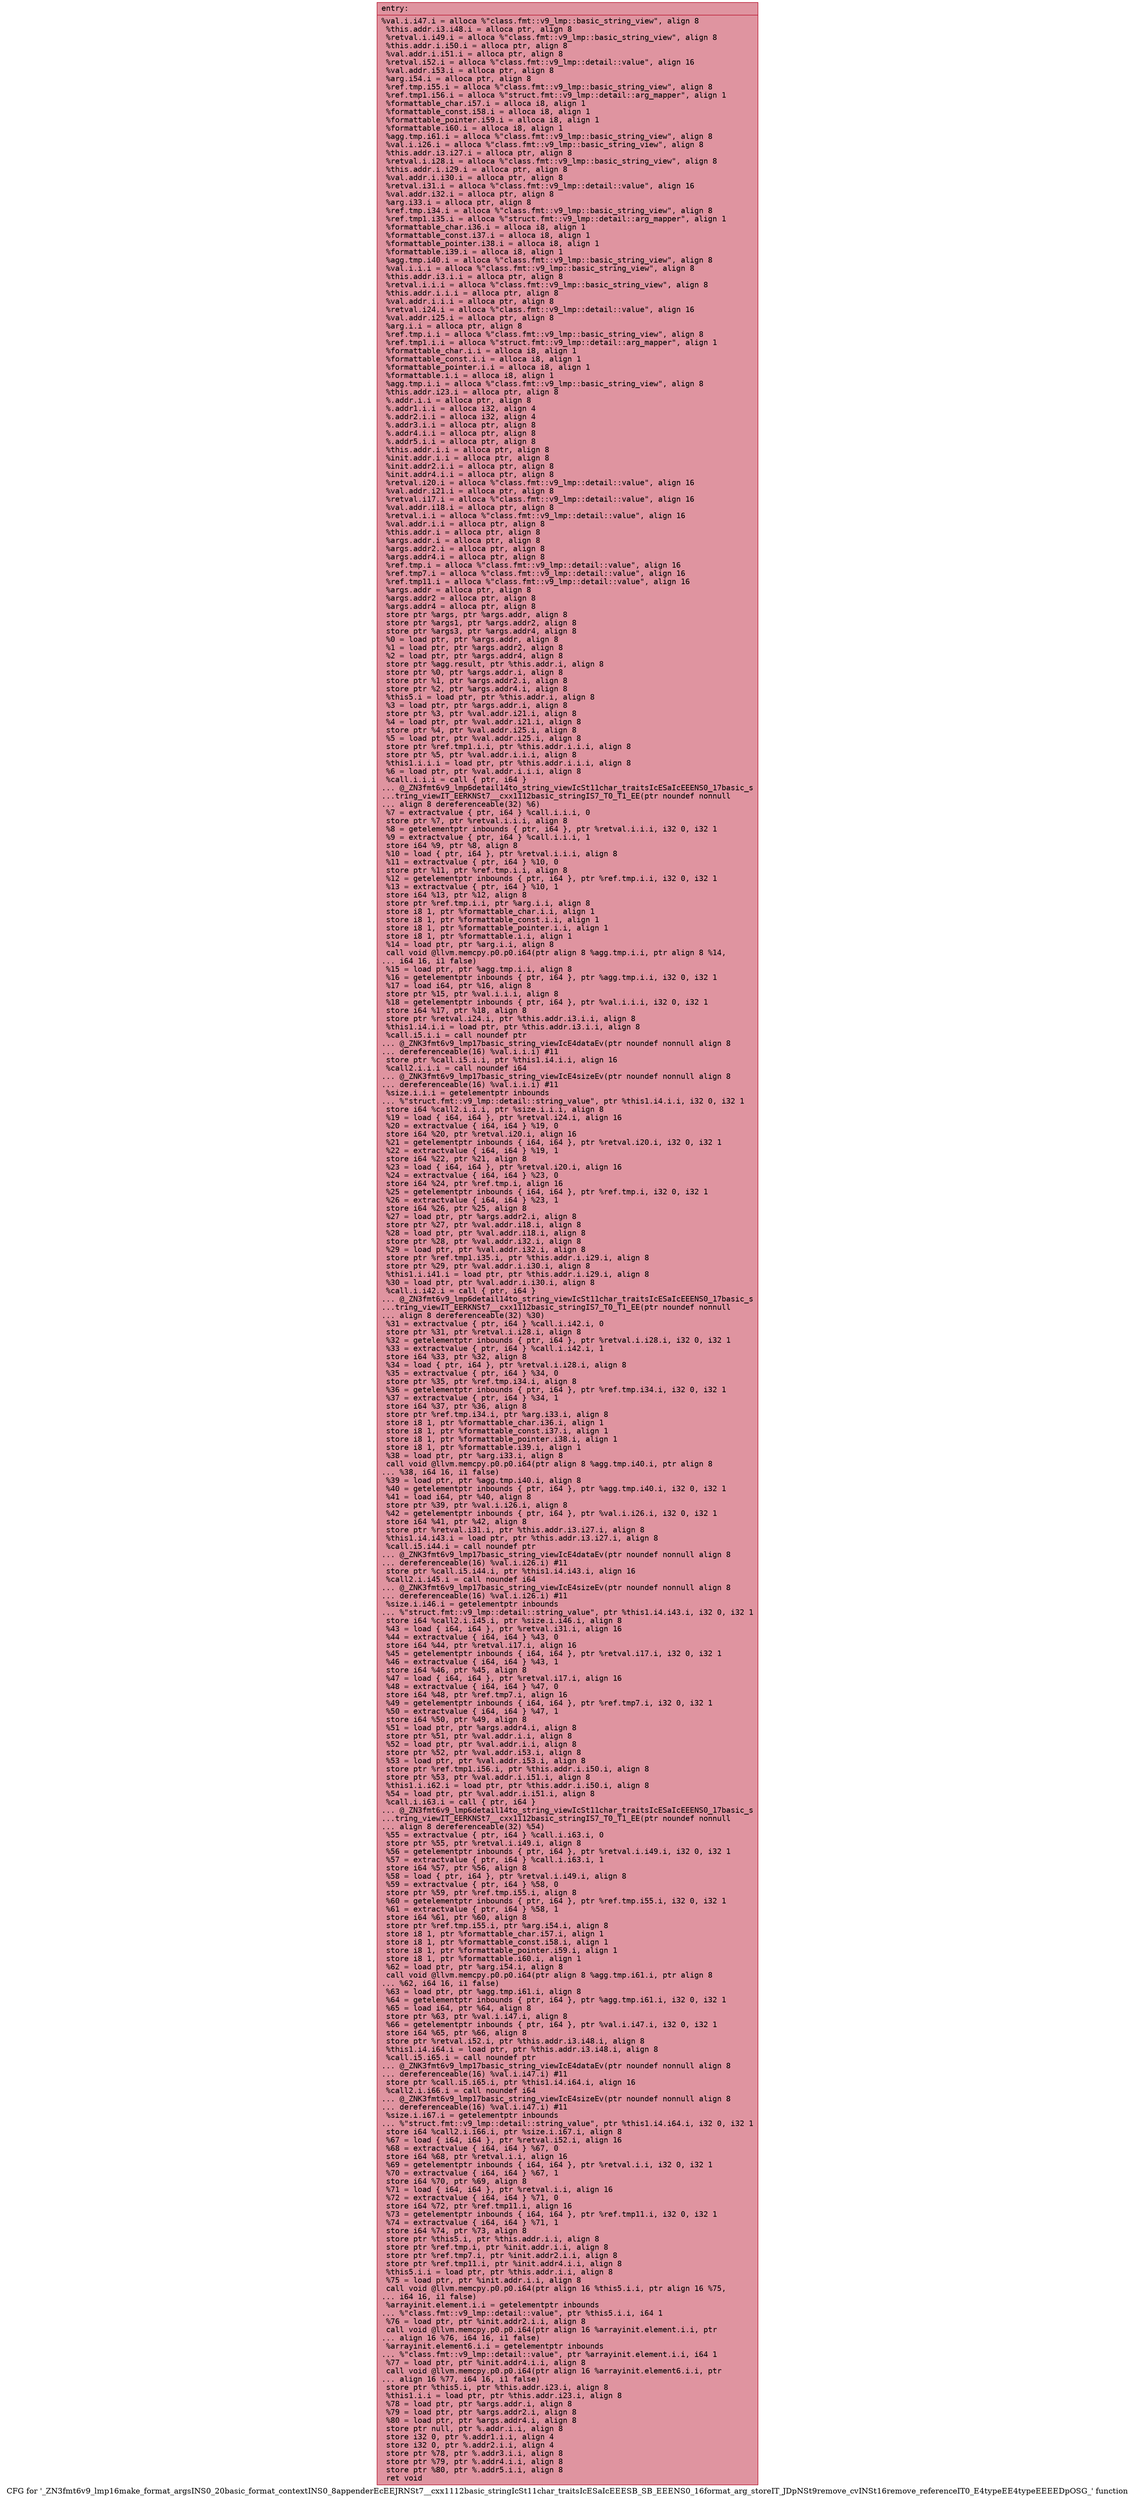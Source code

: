 digraph "CFG for '_ZN3fmt6v9_lmp16make_format_argsINS0_20basic_format_contextINS0_8appenderEcEEJRNSt7__cxx1112basic_stringIcSt11char_traitsIcESaIcEEESB_SB_EEENS0_16format_arg_storeIT_JDpNSt9remove_cvINSt16remove_referenceIT0_E4typeEE4typeEEEEDpOSG_' function" {
	label="CFG for '_ZN3fmt6v9_lmp16make_format_argsINS0_20basic_format_contextINS0_8appenderEcEEJRNSt7__cxx1112basic_stringIcSt11char_traitsIcESaIcEEESB_SB_EEENS0_16format_arg_storeIT_JDpNSt9remove_cvINSt16remove_referenceIT0_E4typeEE4typeEEEEDpOSG_' function";

	Node0x55acb5dc51e0 [shape=record,color="#b70d28ff", style=filled, fillcolor="#b70d2870" fontname="Courier",label="{entry:\l|  %val.i.i47.i = alloca %\"class.fmt::v9_lmp::basic_string_view\", align 8\l  %this.addr.i3.i48.i = alloca ptr, align 8\l  %retval.i.i49.i = alloca %\"class.fmt::v9_lmp::basic_string_view\", align 8\l  %this.addr.i.i50.i = alloca ptr, align 8\l  %val.addr.i.i51.i = alloca ptr, align 8\l  %retval.i52.i = alloca %\"class.fmt::v9_lmp::detail::value\", align 16\l  %val.addr.i53.i = alloca ptr, align 8\l  %arg.i54.i = alloca ptr, align 8\l  %ref.tmp.i55.i = alloca %\"class.fmt::v9_lmp::basic_string_view\", align 8\l  %ref.tmp1.i56.i = alloca %\"struct.fmt::v9_lmp::detail::arg_mapper\", align 1\l  %formattable_char.i57.i = alloca i8, align 1\l  %formattable_const.i58.i = alloca i8, align 1\l  %formattable_pointer.i59.i = alloca i8, align 1\l  %formattable.i60.i = alloca i8, align 1\l  %agg.tmp.i61.i = alloca %\"class.fmt::v9_lmp::basic_string_view\", align 8\l  %val.i.i26.i = alloca %\"class.fmt::v9_lmp::basic_string_view\", align 8\l  %this.addr.i3.i27.i = alloca ptr, align 8\l  %retval.i.i28.i = alloca %\"class.fmt::v9_lmp::basic_string_view\", align 8\l  %this.addr.i.i29.i = alloca ptr, align 8\l  %val.addr.i.i30.i = alloca ptr, align 8\l  %retval.i31.i = alloca %\"class.fmt::v9_lmp::detail::value\", align 16\l  %val.addr.i32.i = alloca ptr, align 8\l  %arg.i33.i = alloca ptr, align 8\l  %ref.tmp.i34.i = alloca %\"class.fmt::v9_lmp::basic_string_view\", align 8\l  %ref.tmp1.i35.i = alloca %\"struct.fmt::v9_lmp::detail::arg_mapper\", align 1\l  %formattable_char.i36.i = alloca i8, align 1\l  %formattable_const.i37.i = alloca i8, align 1\l  %formattable_pointer.i38.i = alloca i8, align 1\l  %formattable.i39.i = alloca i8, align 1\l  %agg.tmp.i40.i = alloca %\"class.fmt::v9_lmp::basic_string_view\", align 8\l  %val.i.i.i = alloca %\"class.fmt::v9_lmp::basic_string_view\", align 8\l  %this.addr.i3.i.i = alloca ptr, align 8\l  %retval.i.i.i = alloca %\"class.fmt::v9_lmp::basic_string_view\", align 8\l  %this.addr.i.i.i = alloca ptr, align 8\l  %val.addr.i.i.i = alloca ptr, align 8\l  %retval.i24.i = alloca %\"class.fmt::v9_lmp::detail::value\", align 16\l  %val.addr.i25.i = alloca ptr, align 8\l  %arg.i.i = alloca ptr, align 8\l  %ref.tmp.i.i = alloca %\"class.fmt::v9_lmp::basic_string_view\", align 8\l  %ref.tmp1.i.i = alloca %\"struct.fmt::v9_lmp::detail::arg_mapper\", align 1\l  %formattable_char.i.i = alloca i8, align 1\l  %formattable_const.i.i = alloca i8, align 1\l  %formattable_pointer.i.i = alloca i8, align 1\l  %formattable.i.i = alloca i8, align 1\l  %agg.tmp.i.i = alloca %\"class.fmt::v9_lmp::basic_string_view\", align 8\l  %this.addr.i23.i = alloca ptr, align 8\l  %.addr.i.i = alloca ptr, align 8\l  %.addr1.i.i = alloca i32, align 4\l  %.addr2.i.i = alloca i32, align 4\l  %.addr3.i.i = alloca ptr, align 8\l  %.addr4.i.i = alloca ptr, align 8\l  %.addr5.i.i = alloca ptr, align 8\l  %this.addr.i.i = alloca ptr, align 8\l  %init.addr.i.i = alloca ptr, align 8\l  %init.addr2.i.i = alloca ptr, align 8\l  %init.addr4.i.i = alloca ptr, align 8\l  %retval.i20.i = alloca %\"class.fmt::v9_lmp::detail::value\", align 16\l  %val.addr.i21.i = alloca ptr, align 8\l  %retval.i17.i = alloca %\"class.fmt::v9_lmp::detail::value\", align 16\l  %val.addr.i18.i = alloca ptr, align 8\l  %retval.i.i = alloca %\"class.fmt::v9_lmp::detail::value\", align 16\l  %val.addr.i.i = alloca ptr, align 8\l  %this.addr.i = alloca ptr, align 8\l  %args.addr.i = alloca ptr, align 8\l  %args.addr2.i = alloca ptr, align 8\l  %args.addr4.i = alloca ptr, align 8\l  %ref.tmp.i = alloca %\"class.fmt::v9_lmp::detail::value\", align 16\l  %ref.tmp7.i = alloca %\"class.fmt::v9_lmp::detail::value\", align 16\l  %ref.tmp11.i = alloca %\"class.fmt::v9_lmp::detail::value\", align 16\l  %args.addr = alloca ptr, align 8\l  %args.addr2 = alloca ptr, align 8\l  %args.addr4 = alloca ptr, align 8\l  store ptr %args, ptr %args.addr, align 8\l  store ptr %args1, ptr %args.addr2, align 8\l  store ptr %args3, ptr %args.addr4, align 8\l  %0 = load ptr, ptr %args.addr, align 8\l  %1 = load ptr, ptr %args.addr2, align 8\l  %2 = load ptr, ptr %args.addr4, align 8\l  store ptr %agg.result, ptr %this.addr.i, align 8\l  store ptr %0, ptr %args.addr.i, align 8\l  store ptr %1, ptr %args.addr2.i, align 8\l  store ptr %2, ptr %args.addr4.i, align 8\l  %this5.i = load ptr, ptr %this.addr.i, align 8\l  %3 = load ptr, ptr %args.addr.i, align 8\l  store ptr %3, ptr %val.addr.i21.i, align 8\l  %4 = load ptr, ptr %val.addr.i21.i, align 8\l  store ptr %4, ptr %val.addr.i25.i, align 8\l  %5 = load ptr, ptr %val.addr.i25.i, align 8\l  store ptr %ref.tmp1.i.i, ptr %this.addr.i.i.i, align 8\l  store ptr %5, ptr %val.addr.i.i.i, align 8\l  %this1.i.i.i = load ptr, ptr %this.addr.i.i.i, align 8\l  %6 = load ptr, ptr %val.addr.i.i.i, align 8\l  %call.i.i.i = call \{ ptr, i64 \}\l... @_ZN3fmt6v9_lmp6detail14to_string_viewIcSt11char_traitsIcESaIcEEENS0_17basic_s\l...tring_viewIT_EERKNSt7__cxx1112basic_stringIS7_T0_T1_EE(ptr noundef nonnull\l... align 8 dereferenceable(32) %6)\l  %7 = extractvalue \{ ptr, i64 \} %call.i.i.i, 0\l  store ptr %7, ptr %retval.i.i.i, align 8\l  %8 = getelementptr inbounds \{ ptr, i64 \}, ptr %retval.i.i.i, i32 0, i32 1\l  %9 = extractvalue \{ ptr, i64 \} %call.i.i.i, 1\l  store i64 %9, ptr %8, align 8\l  %10 = load \{ ptr, i64 \}, ptr %retval.i.i.i, align 8\l  %11 = extractvalue \{ ptr, i64 \} %10, 0\l  store ptr %11, ptr %ref.tmp.i.i, align 8\l  %12 = getelementptr inbounds \{ ptr, i64 \}, ptr %ref.tmp.i.i, i32 0, i32 1\l  %13 = extractvalue \{ ptr, i64 \} %10, 1\l  store i64 %13, ptr %12, align 8\l  store ptr %ref.tmp.i.i, ptr %arg.i.i, align 8\l  store i8 1, ptr %formattable_char.i.i, align 1\l  store i8 1, ptr %formattable_const.i.i, align 1\l  store i8 1, ptr %formattable_pointer.i.i, align 1\l  store i8 1, ptr %formattable.i.i, align 1\l  %14 = load ptr, ptr %arg.i.i, align 8\l  call void @llvm.memcpy.p0.p0.i64(ptr align 8 %agg.tmp.i.i, ptr align 8 %14,\l... i64 16, i1 false)\l  %15 = load ptr, ptr %agg.tmp.i.i, align 8\l  %16 = getelementptr inbounds \{ ptr, i64 \}, ptr %agg.tmp.i.i, i32 0, i32 1\l  %17 = load i64, ptr %16, align 8\l  store ptr %15, ptr %val.i.i.i, align 8\l  %18 = getelementptr inbounds \{ ptr, i64 \}, ptr %val.i.i.i, i32 0, i32 1\l  store i64 %17, ptr %18, align 8\l  store ptr %retval.i24.i, ptr %this.addr.i3.i.i, align 8\l  %this1.i4.i.i = load ptr, ptr %this.addr.i3.i.i, align 8\l  %call.i5.i.i = call noundef ptr\l... @_ZNK3fmt6v9_lmp17basic_string_viewIcE4dataEv(ptr noundef nonnull align 8\l... dereferenceable(16) %val.i.i.i) #11\l  store ptr %call.i5.i.i, ptr %this1.i4.i.i, align 16\l  %call2.i.i.i = call noundef i64\l... @_ZNK3fmt6v9_lmp17basic_string_viewIcE4sizeEv(ptr noundef nonnull align 8\l... dereferenceable(16) %val.i.i.i) #11\l  %size.i.i.i = getelementptr inbounds\l... %\"struct.fmt::v9_lmp::detail::string_value\", ptr %this1.i4.i.i, i32 0, i32 1\l  store i64 %call2.i.i.i, ptr %size.i.i.i, align 8\l  %19 = load \{ i64, i64 \}, ptr %retval.i24.i, align 16\l  %20 = extractvalue \{ i64, i64 \} %19, 0\l  store i64 %20, ptr %retval.i20.i, align 16\l  %21 = getelementptr inbounds \{ i64, i64 \}, ptr %retval.i20.i, i32 0, i32 1\l  %22 = extractvalue \{ i64, i64 \} %19, 1\l  store i64 %22, ptr %21, align 8\l  %23 = load \{ i64, i64 \}, ptr %retval.i20.i, align 16\l  %24 = extractvalue \{ i64, i64 \} %23, 0\l  store i64 %24, ptr %ref.tmp.i, align 16\l  %25 = getelementptr inbounds \{ i64, i64 \}, ptr %ref.tmp.i, i32 0, i32 1\l  %26 = extractvalue \{ i64, i64 \} %23, 1\l  store i64 %26, ptr %25, align 8\l  %27 = load ptr, ptr %args.addr2.i, align 8\l  store ptr %27, ptr %val.addr.i18.i, align 8\l  %28 = load ptr, ptr %val.addr.i18.i, align 8\l  store ptr %28, ptr %val.addr.i32.i, align 8\l  %29 = load ptr, ptr %val.addr.i32.i, align 8\l  store ptr %ref.tmp1.i35.i, ptr %this.addr.i.i29.i, align 8\l  store ptr %29, ptr %val.addr.i.i30.i, align 8\l  %this1.i.i41.i = load ptr, ptr %this.addr.i.i29.i, align 8\l  %30 = load ptr, ptr %val.addr.i.i30.i, align 8\l  %call.i.i42.i = call \{ ptr, i64 \}\l... @_ZN3fmt6v9_lmp6detail14to_string_viewIcSt11char_traitsIcESaIcEEENS0_17basic_s\l...tring_viewIT_EERKNSt7__cxx1112basic_stringIS7_T0_T1_EE(ptr noundef nonnull\l... align 8 dereferenceable(32) %30)\l  %31 = extractvalue \{ ptr, i64 \} %call.i.i42.i, 0\l  store ptr %31, ptr %retval.i.i28.i, align 8\l  %32 = getelementptr inbounds \{ ptr, i64 \}, ptr %retval.i.i28.i, i32 0, i32 1\l  %33 = extractvalue \{ ptr, i64 \} %call.i.i42.i, 1\l  store i64 %33, ptr %32, align 8\l  %34 = load \{ ptr, i64 \}, ptr %retval.i.i28.i, align 8\l  %35 = extractvalue \{ ptr, i64 \} %34, 0\l  store ptr %35, ptr %ref.tmp.i34.i, align 8\l  %36 = getelementptr inbounds \{ ptr, i64 \}, ptr %ref.tmp.i34.i, i32 0, i32 1\l  %37 = extractvalue \{ ptr, i64 \} %34, 1\l  store i64 %37, ptr %36, align 8\l  store ptr %ref.tmp.i34.i, ptr %arg.i33.i, align 8\l  store i8 1, ptr %formattable_char.i36.i, align 1\l  store i8 1, ptr %formattable_const.i37.i, align 1\l  store i8 1, ptr %formattable_pointer.i38.i, align 1\l  store i8 1, ptr %formattable.i39.i, align 1\l  %38 = load ptr, ptr %arg.i33.i, align 8\l  call void @llvm.memcpy.p0.p0.i64(ptr align 8 %agg.tmp.i40.i, ptr align 8\l... %38, i64 16, i1 false)\l  %39 = load ptr, ptr %agg.tmp.i40.i, align 8\l  %40 = getelementptr inbounds \{ ptr, i64 \}, ptr %agg.tmp.i40.i, i32 0, i32 1\l  %41 = load i64, ptr %40, align 8\l  store ptr %39, ptr %val.i.i26.i, align 8\l  %42 = getelementptr inbounds \{ ptr, i64 \}, ptr %val.i.i26.i, i32 0, i32 1\l  store i64 %41, ptr %42, align 8\l  store ptr %retval.i31.i, ptr %this.addr.i3.i27.i, align 8\l  %this1.i4.i43.i = load ptr, ptr %this.addr.i3.i27.i, align 8\l  %call.i5.i44.i = call noundef ptr\l... @_ZNK3fmt6v9_lmp17basic_string_viewIcE4dataEv(ptr noundef nonnull align 8\l... dereferenceable(16) %val.i.i26.i) #11\l  store ptr %call.i5.i44.i, ptr %this1.i4.i43.i, align 16\l  %call2.i.i45.i = call noundef i64\l... @_ZNK3fmt6v9_lmp17basic_string_viewIcE4sizeEv(ptr noundef nonnull align 8\l... dereferenceable(16) %val.i.i26.i) #11\l  %size.i.i46.i = getelementptr inbounds\l... %\"struct.fmt::v9_lmp::detail::string_value\", ptr %this1.i4.i43.i, i32 0, i32 1\l  store i64 %call2.i.i45.i, ptr %size.i.i46.i, align 8\l  %43 = load \{ i64, i64 \}, ptr %retval.i31.i, align 16\l  %44 = extractvalue \{ i64, i64 \} %43, 0\l  store i64 %44, ptr %retval.i17.i, align 16\l  %45 = getelementptr inbounds \{ i64, i64 \}, ptr %retval.i17.i, i32 0, i32 1\l  %46 = extractvalue \{ i64, i64 \} %43, 1\l  store i64 %46, ptr %45, align 8\l  %47 = load \{ i64, i64 \}, ptr %retval.i17.i, align 16\l  %48 = extractvalue \{ i64, i64 \} %47, 0\l  store i64 %48, ptr %ref.tmp7.i, align 16\l  %49 = getelementptr inbounds \{ i64, i64 \}, ptr %ref.tmp7.i, i32 0, i32 1\l  %50 = extractvalue \{ i64, i64 \} %47, 1\l  store i64 %50, ptr %49, align 8\l  %51 = load ptr, ptr %args.addr4.i, align 8\l  store ptr %51, ptr %val.addr.i.i, align 8\l  %52 = load ptr, ptr %val.addr.i.i, align 8\l  store ptr %52, ptr %val.addr.i53.i, align 8\l  %53 = load ptr, ptr %val.addr.i53.i, align 8\l  store ptr %ref.tmp1.i56.i, ptr %this.addr.i.i50.i, align 8\l  store ptr %53, ptr %val.addr.i.i51.i, align 8\l  %this1.i.i62.i = load ptr, ptr %this.addr.i.i50.i, align 8\l  %54 = load ptr, ptr %val.addr.i.i51.i, align 8\l  %call.i.i63.i = call \{ ptr, i64 \}\l... @_ZN3fmt6v9_lmp6detail14to_string_viewIcSt11char_traitsIcESaIcEEENS0_17basic_s\l...tring_viewIT_EERKNSt7__cxx1112basic_stringIS7_T0_T1_EE(ptr noundef nonnull\l... align 8 dereferenceable(32) %54)\l  %55 = extractvalue \{ ptr, i64 \} %call.i.i63.i, 0\l  store ptr %55, ptr %retval.i.i49.i, align 8\l  %56 = getelementptr inbounds \{ ptr, i64 \}, ptr %retval.i.i49.i, i32 0, i32 1\l  %57 = extractvalue \{ ptr, i64 \} %call.i.i63.i, 1\l  store i64 %57, ptr %56, align 8\l  %58 = load \{ ptr, i64 \}, ptr %retval.i.i49.i, align 8\l  %59 = extractvalue \{ ptr, i64 \} %58, 0\l  store ptr %59, ptr %ref.tmp.i55.i, align 8\l  %60 = getelementptr inbounds \{ ptr, i64 \}, ptr %ref.tmp.i55.i, i32 0, i32 1\l  %61 = extractvalue \{ ptr, i64 \} %58, 1\l  store i64 %61, ptr %60, align 8\l  store ptr %ref.tmp.i55.i, ptr %arg.i54.i, align 8\l  store i8 1, ptr %formattable_char.i57.i, align 1\l  store i8 1, ptr %formattable_const.i58.i, align 1\l  store i8 1, ptr %formattable_pointer.i59.i, align 1\l  store i8 1, ptr %formattable.i60.i, align 1\l  %62 = load ptr, ptr %arg.i54.i, align 8\l  call void @llvm.memcpy.p0.p0.i64(ptr align 8 %agg.tmp.i61.i, ptr align 8\l... %62, i64 16, i1 false)\l  %63 = load ptr, ptr %agg.tmp.i61.i, align 8\l  %64 = getelementptr inbounds \{ ptr, i64 \}, ptr %agg.tmp.i61.i, i32 0, i32 1\l  %65 = load i64, ptr %64, align 8\l  store ptr %63, ptr %val.i.i47.i, align 8\l  %66 = getelementptr inbounds \{ ptr, i64 \}, ptr %val.i.i47.i, i32 0, i32 1\l  store i64 %65, ptr %66, align 8\l  store ptr %retval.i52.i, ptr %this.addr.i3.i48.i, align 8\l  %this1.i4.i64.i = load ptr, ptr %this.addr.i3.i48.i, align 8\l  %call.i5.i65.i = call noundef ptr\l... @_ZNK3fmt6v9_lmp17basic_string_viewIcE4dataEv(ptr noundef nonnull align 8\l... dereferenceable(16) %val.i.i47.i) #11\l  store ptr %call.i5.i65.i, ptr %this1.i4.i64.i, align 16\l  %call2.i.i66.i = call noundef i64\l... @_ZNK3fmt6v9_lmp17basic_string_viewIcE4sizeEv(ptr noundef nonnull align 8\l... dereferenceable(16) %val.i.i47.i) #11\l  %size.i.i67.i = getelementptr inbounds\l... %\"struct.fmt::v9_lmp::detail::string_value\", ptr %this1.i4.i64.i, i32 0, i32 1\l  store i64 %call2.i.i66.i, ptr %size.i.i67.i, align 8\l  %67 = load \{ i64, i64 \}, ptr %retval.i52.i, align 16\l  %68 = extractvalue \{ i64, i64 \} %67, 0\l  store i64 %68, ptr %retval.i.i, align 16\l  %69 = getelementptr inbounds \{ i64, i64 \}, ptr %retval.i.i, i32 0, i32 1\l  %70 = extractvalue \{ i64, i64 \} %67, 1\l  store i64 %70, ptr %69, align 8\l  %71 = load \{ i64, i64 \}, ptr %retval.i.i, align 16\l  %72 = extractvalue \{ i64, i64 \} %71, 0\l  store i64 %72, ptr %ref.tmp11.i, align 16\l  %73 = getelementptr inbounds \{ i64, i64 \}, ptr %ref.tmp11.i, i32 0, i32 1\l  %74 = extractvalue \{ i64, i64 \} %71, 1\l  store i64 %74, ptr %73, align 8\l  store ptr %this5.i, ptr %this.addr.i.i, align 8\l  store ptr %ref.tmp.i, ptr %init.addr.i.i, align 8\l  store ptr %ref.tmp7.i, ptr %init.addr2.i.i, align 8\l  store ptr %ref.tmp11.i, ptr %init.addr4.i.i, align 8\l  %this5.i.i = load ptr, ptr %this.addr.i.i, align 8\l  %75 = load ptr, ptr %init.addr.i.i, align 8\l  call void @llvm.memcpy.p0.p0.i64(ptr align 16 %this5.i.i, ptr align 16 %75,\l... i64 16, i1 false)\l  %arrayinit.element.i.i = getelementptr inbounds\l... %\"class.fmt::v9_lmp::detail::value\", ptr %this5.i.i, i64 1\l  %76 = load ptr, ptr %init.addr2.i.i, align 8\l  call void @llvm.memcpy.p0.p0.i64(ptr align 16 %arrayinit.element.i.i, ptr\l... align 16 %76, i64 16, i1 false)\l  %arrayinit.element6.i.i = getelementptr inbounds\l... %\"class.fmt::v9_lmp::detail::value\", ptr %arrayinit.element.i.i, i64 1\l  %77 = load ptr, ptr %init.addr4.i.i, align 8\l  call void @llvm.memcpy.p0.p0.i64(ptr align 16 %arrayinit.element6.i.i, ptr\l... align 16 %77, i64 16, i1 false)\l  store ptr %this5.i, ptr %this.addr.i23.i, align 8\l  %this1.i.i = load ptr, ptr %this.addr.i23.i, align 8\l  %78 = load ptr, ptr %args.addr.i, align 8\l  %79 = load ptr, ptr %args.addr2.i, align 8\l  %80 = load ptr, ptr %args.addr4.i, align 8\l  store ptr null, ptr %.addr.i.i, align 8\l  store i32 0, ptr %.addr1.i.i, align 4\l  store i32 0, ptr %.addr2.i.i, align 4\l  store ptr %78, ptr %.addr3.i.i, align 8\l  store ptr %79, ptr %.addr4.i.i, align 8\l  store ptr %80, ptr %.addr5.i.i, align 8\l  ret void\l}"];
}
